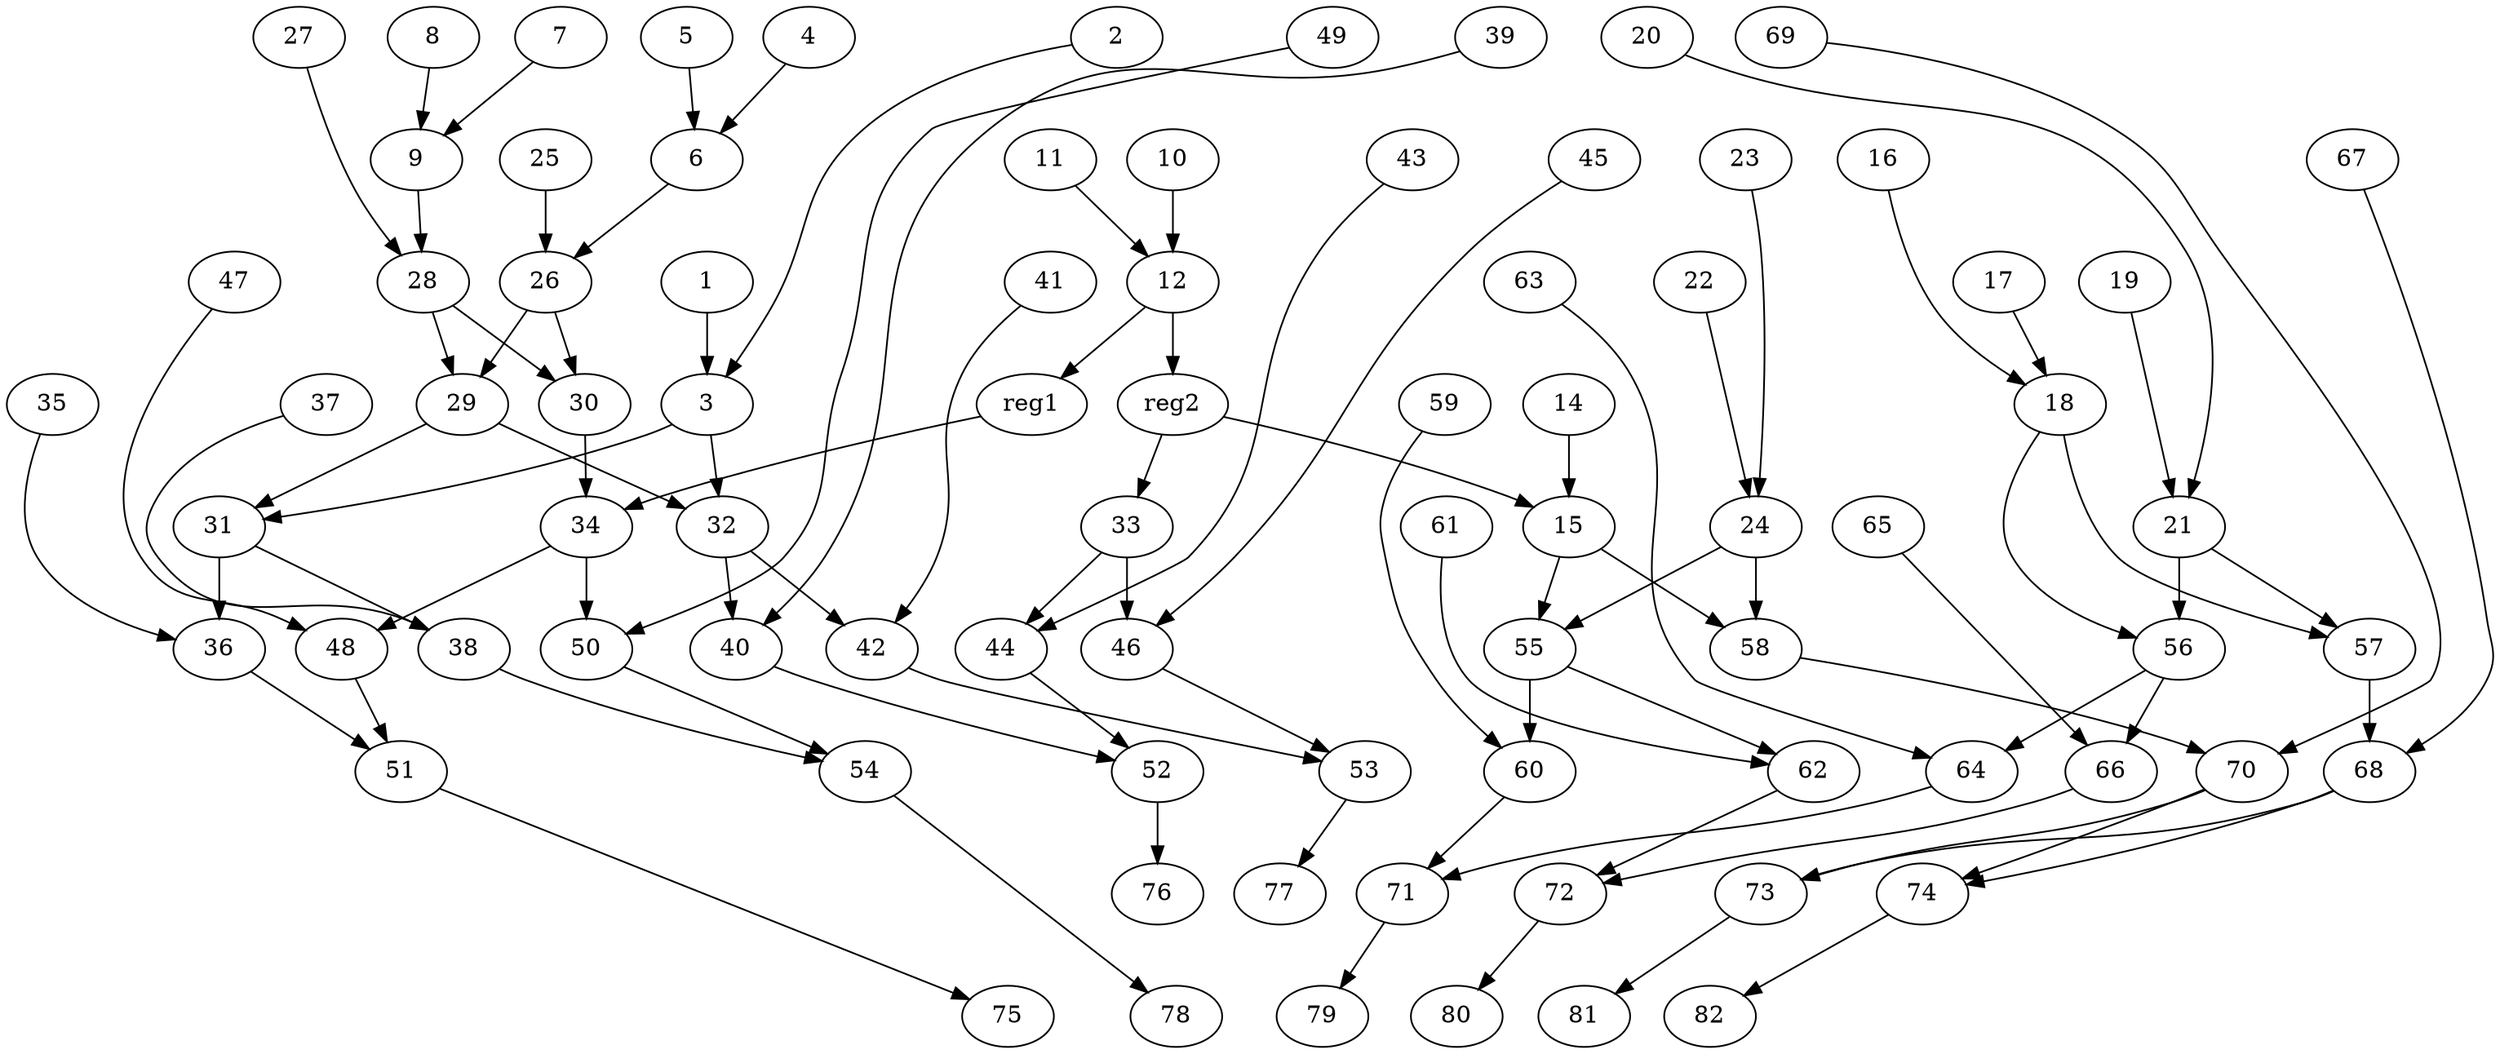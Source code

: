 digraph G {
    1;
    3;
    2;
    31;
    32;
    4;
    6;
    5;
    26;
    7;
    9;
    8;
    28;
    10;
    12;
    11;
    reg1;
    reg2;
    14;
    15;
    55;
    58;
    16;
    18;
    17;
    57;
    56;
    19;
    21;
    20;
    22;
    24;
    23;
    25;
    30;
    29;
    27;
    34;
    36;
    38;
    40;
    42;
    33;
    44;
    46;
    48;
    50;
    35;
    51;
    37;
    54;
    39;
    52;
    41;
    53;
    43;
    45;
    47;
    49;
    75;
    76;
    77;
    78;
    60;
    62;
    66;
    64;
    68;
    70;
    59;
    71;
    61;
    72;
    63;
    65;
    67;
    73;
    74;
    69;
    79;
    80;
    81;
    82;
    1 -> 3 [weight=1];
    3 -> 31 [weight=0];
    3 -> 32 [weight=0];
    2 -> 3 [weight=0];
    31 -> 36 [weight=1];
    31 -> 38 [weight=0];
    32 -> 40 [weight=0];
    32 -> 42 [weight=0];
    4 -> 6 [weight=1];
    6 -> 26 [weight=0];
    5 -> 6 [weight=1];
    26 -> 30 [weight=0];
    26 -> 29 [weight=0];
    7 -> 9 [weight=0];
    9 -> 28 [weight=0];
    8 -> 9 [weight=0];
    28 -> 30 [weight=0];
    28 -> 29 [weight=0];
    10 -> 12 [weight=1];
    12 -> reg1 [weight=0];
    12 -> reg2 [weight=1];
    11 -> 12 [weight=1];
    reg1 -> 34 [weight=0];
    reg2 -> 33 [weight=0];
    reg2 -> 15 [weight=0];
    14 -> 15 [weight=1];
    15 -> 55 [weight=0];
    15 -> 58 [weight=0];
    55 -> 60 [weight=3];
    55 -> 62 [weight=0];
    58 -> 70 [weight=0];
    16 -> 18 [weight=0];
    18 -> 57 [weight=0];
    18 -> 56 [weight=0];
    17 -> 18 [weight=0];
    57 -> 68 [weight=2];
    56 -> 66 [weight=0];
    56 -> 64 [weight=0];
    19 -> 21 [weight=0];
    21 -> 57 [weight=0];
    21 -> 56 [weight=1];
    20 -> 21 [weight=0];
    22 -> 24 [weight=0];
    24 -> 55 [weight=0];
    24 -> 58 [weight=1];
    23 -> 24 [weight=0];
    25 -> 26 [weight=1];
    30 -> 34 [weight=0];
    29 -> 31 [weight=0];
    29 -> 32 [weight=0];
    27 -> 28 [weight=0];
    34 -> 48 [weight=0];
    34 -> 50 [weight=1];
    36 -> 51 [weight=0];
    38 -> 54 [weight=0];
    40 -> 52 [weight=0];
    42 -> 53 [weight=0];
    33 -> 44 [weight=0];
    33 -> 46 [weight=2];
    44 -> 52 [weight=0];
    46 -> 53 [weight=0];
    48 -> 51 [weight=0];
    50 -> 54 [weight=0];
    35 -> 36 [weight=0];
    51 -> 75 [weight=0];
    37 -> 38 [weight=0];
    54 -> 78 [weight=0];
    39 -> 40 [weight=0];
    52 -> 76 [weight=2];
    41 -> 42 [weight=0];
    53 -> 77 [weight=0];
    43 -> 44 [weight=0];
    45 -> 46 [weight=0];
    47 -> 48 [weight=0];
    49 -> 50 [weight=0];
    60 -> 71 [weight=0];
    62 -> 72 [weight=0];
    66 -> 72 [weight=0];
    64 -> 71 [weight=0];
    68 -> 73 [weight=0];
    68 -> 74 [weight=0];
    70 -> 73 [weight=0];
    70 -> 74 [weight=0];
    59 -> 60 [weight=0];
    71 -> 79 [weight=0];
    61 -> 62 [weight=0];
    72 -> 80 [weight=0];
    63 -> 64 [weight=0];
    65 -> 66 [weight=0];
    67 -> 68 [weight=0];
    73 -> 81 [weight=0];
    74 -> 82 [weight=0];
    69 -> 70 [weight=0];
}
